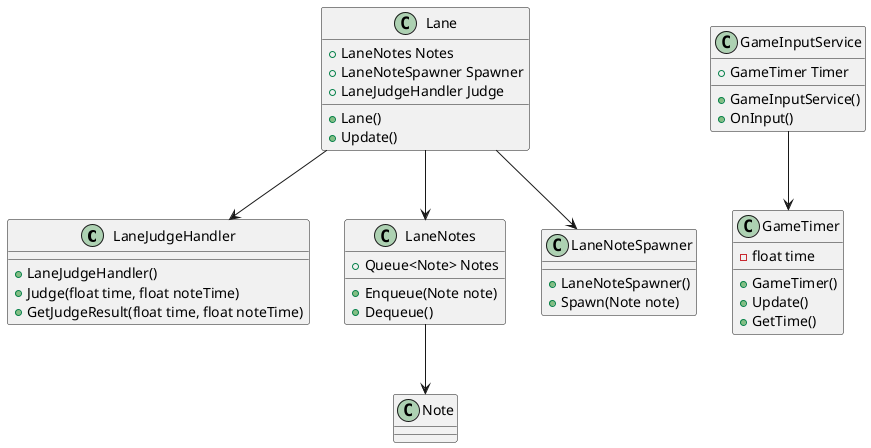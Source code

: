 ﻿@startuml

class LaneJudgeHandler{
    +LaneJudgeHandler()
    +Judge(float time, float noteTime)
    +GetJudgeResult(float time, float noteTime)
}


class GameInputService{
    +GameInputService()
    +GameTimer Timer
    +OnInput()
}

class Lane{
    +Lane()
    +LaneNotes Notes
    +LaneNoteSpawner Spawner
    +LaneJudgeHandler Judge
    +Update()
}

class Note

class LaneNotes{
    +Queue<Note> Notes
    +Enqueue(Note note)
    +Dequeue()
}

class GameTimer{
    -float time
    +GameTimer()
    +Update()
    +GetTime()
}

class LaneNoteSpawner{
    +LaneNoteSpawner()
    +Spawn(Note note)
}


Lane --> LaneNotes
Lane --> LaneNoteSpawner
Lane --> LaneJudgeHandler
LaneNotes --> Note

GameInputService --> GameTimer

@enduml